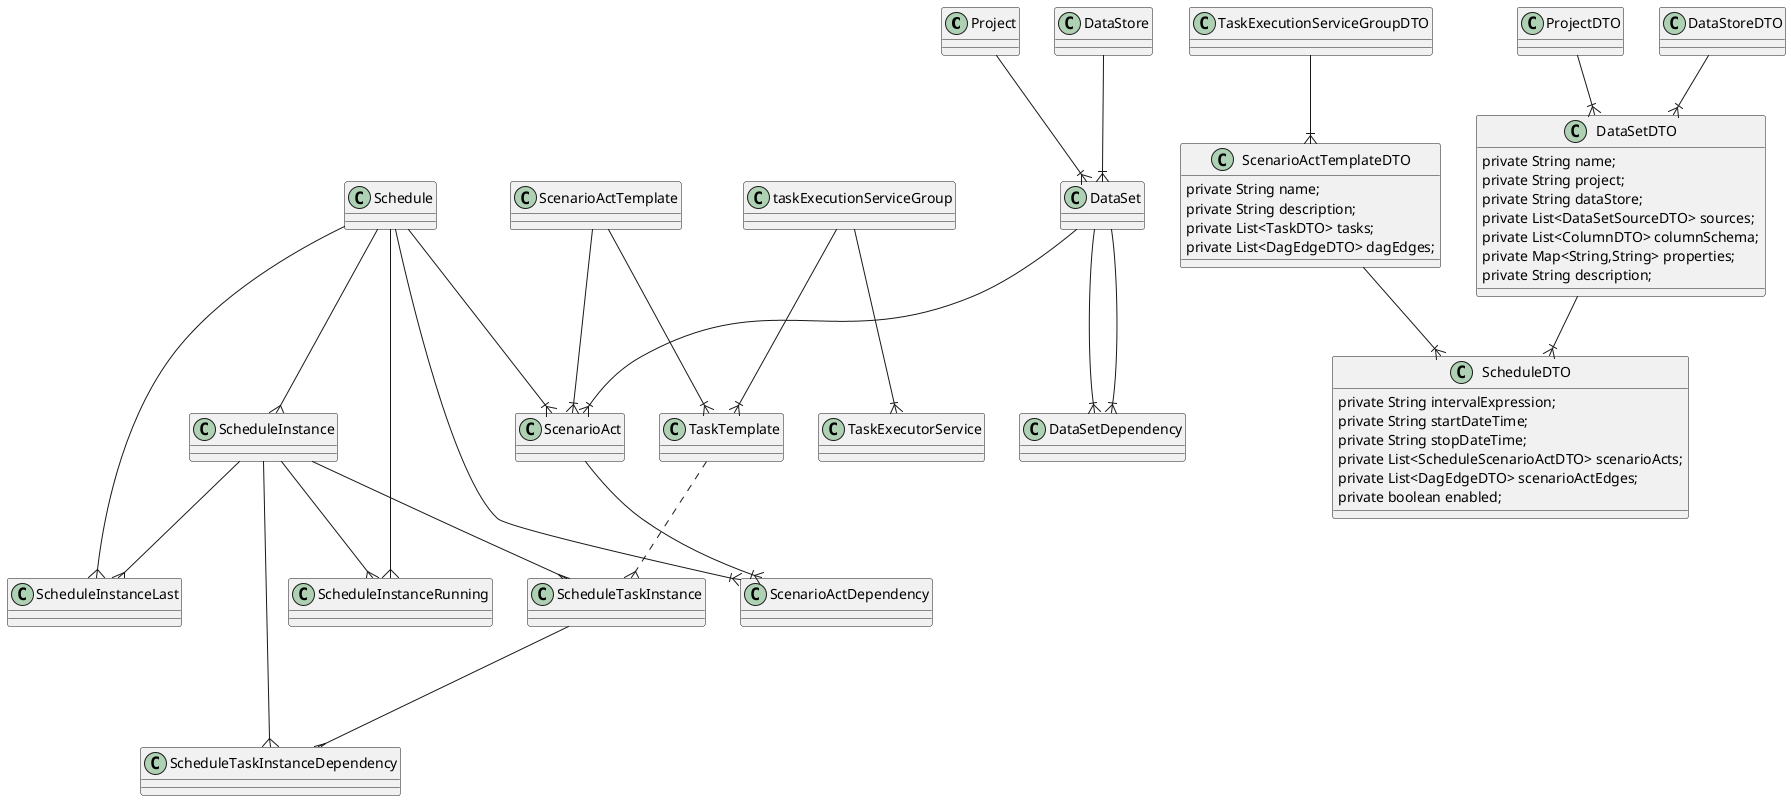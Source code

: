 @startuml
'https://plantuml.com/class-diagram

Project --|{ DataSet
DataStore --|{ DataSet

ScenarioActTemplate --|{ TaskTemplate
ScenarioActTemplate --|{ ScenarioAct
DataSet --|{ ScenarioAct
Schedule --|{ ScenarioAct
Schedule --|{ ScenarioActDependency
ScenarioAct --|{ ScenarioActDependency

DataSet --|{ DataSetDependency
DataSet --|{ DataSetDependency

taskExecutionServiceGroup  --|{ TaskTemplate
taskExecutionServiceGroup --|{ TaskExecutorService
Schedule --{ ScheduleInstance
Schedule --{ ScheduleInstanceLast
Schedule --{ ScheduleInstanceRunning
TaskTemplate ..{ ScheduleTaskInstance
ScheduleInstance --{ ScheduleTaskInstance
ScheduleInstance --{ ScheduleInstanceLast
ScheduleInstance --{ ScheduleInstanceRunning
ScheduleInstance ---{ ScheduleTaskInstanceDependency
ScheduleTaskInstance---{ ScheduleTaskInstanceDependency

class DataSetDTO{
    private String name;
    private String project;
    private String dataStore;
    private List<DataSetSourceDTO> sources;
    private List<ColumnDTO> columnSchema;
    private Map<String,String> properties;
    private String description;

}

class ScheduleDTO{
    private String intervalExpression;
    private String startDateTime;
    private String stopDateTime;
    private List<ScheduleScenarioActDTO> scenarioActs;
    private List<DagEdgeDTO> scenarioActEdges;
    private boolean enabled;
}

class ScenarioActTemplateDTO{
    private String name;
    private String description;
    private List<TaskDTO> tasks;
    private List<DagEdgeDTO> dagEdges;
}

ProjectDTO --|{ DataSetDTO
DataStoreDTO --|{ DataSetDTO
DataSetDTO --|{ ScheduleDTO
ScenarioActTemplateDTO --|{ ScheduleDTO
TaskExecutionServiceGroupDTO  --|{ ScenarioActTemplateDTO
@enduml